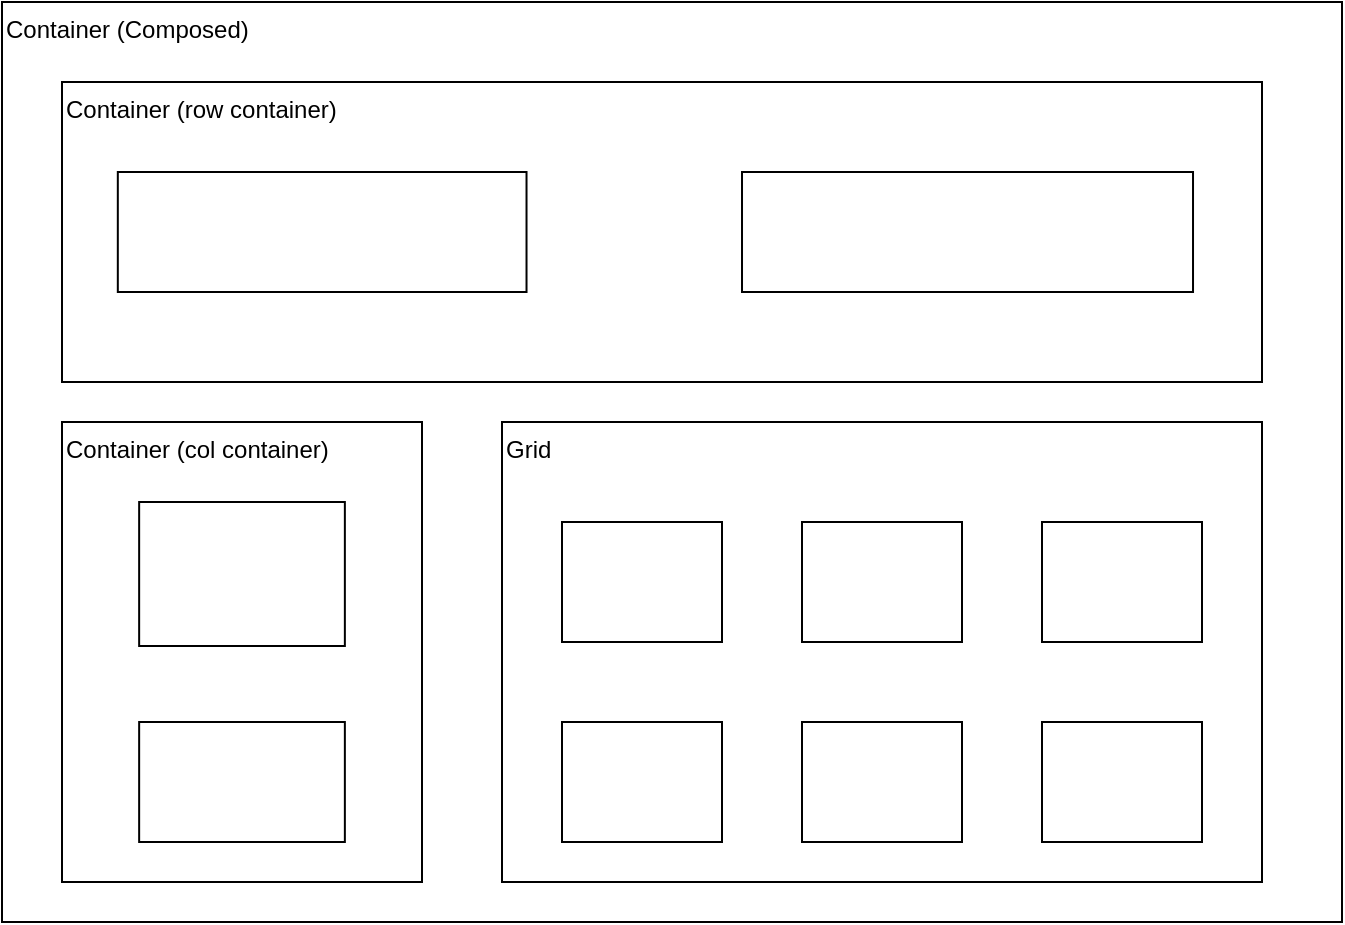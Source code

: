 <mxfile>
    <diagram id="tb1FFTdrItkGO5bqAeNe" name="Page-1">
        <mxGraphModel dx="1074" dy="798" grid="1" gridSize="10" guides="1" tooltips="1" connect="1" arrows="1" fold="1" page="1" pageScale="1" pageWidth="850" pageHeight="1100" math="0" shadow="0">
            <root>
                <mxCell id="0"/>
                <mxCell id="1" parent="0"/>
                <mxCell id="11" value="Container (Composed)" style="whiteSpace=wrap;html=1;align=left;verticalAlign=top;" vertex="1" parent="1">
                    <mxGeometry x="80" y="560" width="670" height="460" as="geometry"/>
                </mxCell>
                <mxCell id="12" value="" style="group" vertex="1" connectable="0" parent="1">
                    <mxGeometry x="110" y="600" width="600" height="150" as="geometry"/>
                </mxCell>
                <mxCell id="13" value="Container (row container)" style="whiteSpace=wrap;html=1;align=left;verticalAlign=top;" vertex="1" parent="12">
                    <mxGeometry width="600" height="150" as="geometry"/>
                </mxCell>
                <mxCell id="14" value="" style="whiteSpace=wrap;html=1;" vertex="1" parent="12">
                    <mxGeometry x="27.91" y="45" width="204.348" height="60" as="geometry"/>
                </mxCell>
                <mxCell id="15" value="" style="whiteSpace=wrap;html=1;" vertex="1" parent="12">
                    <mxGeometry x="340.003" y="45" width="225.503" height="60" as="geometry"/>
                </mxCell>
                <mxCell id="7" value="" style="group" vertex="1" connectable="0" parent="1">
                    <mxGeometry x="110" y="770" width="180" height="230" as="geometry"/>
                </mxCell>
                <mxCell id="8" value="Container (col container)" style="whiteSpace=wrap;html=1;align=left;verticalAlign=top;" vertex="1" parent="7">
                    <mxGeometry width="180" height="230" as="geometry"/>
                </mxCell>
                <mxCell id="9" value="" style="whiteSpace=wrap;html=1;" vertex="1" parent="7">
                    <mxGeometry x="38.573" y="40" width="102.857" height="72" as="geometry"/>
                </mxCell>
                <mxCell id="10" value="" style="whiteSpace=wrap;html=1;" vertex="1" parent="7">
                    <mxGeometry x="38.573" y="150" width="102.857" height="60" as="geometry"/>
                </mxCell>
                <mxCell id="18" value="Grid" style="whiteSpace=wrap;html=1;align=left;verticalAlign=top;" vertex="1" parent="1">
                    <mxGeometry x="330" y="770" width="380" height="230" as="geometry"/>
                </mxCell>
                <mxCell id="19" value="" style="whiteSpace=wrap;html=1;" vertex="1" parent="1">
                    <mxGeometry x="360" y="820" width="80" height="60" as="geometry"/>
                </mxCell>
                <mxCell id="21" value="" style="whiteSpace=wrap;html=1;" vertex="1" parent="1">
                    <mxGeometry x="480" y="820" width="80" height="60" as="geometry"/>
                </mxCell>
                <mxCell id="22" value="" style="whiteSpace=wrap;html=1;" vertex="1" parent="1">
                    <mxGeometry x="600" y="820" width="80" height="60" as="geometry"/>
                </mxCell>
                <mxCell id="23" value="" style="whiteSpace=wrap;html=1;" vertex="1" parent="1">
                    <mxGeometry x="360" y="920" width="80" height="60" as="geometry"/>
                </mxCell>
                <mxCell id="24" value="" style="whiteSpace=wrap;html=1;" vertex="1" parent="1">
                    <mxGeometry x="480" y="920" width="80" height="60" as="geometry"/>
                </mxCell>
                <mxCell id="25" value="" style="whiteSpace=wrap;html=1;" vertex="1" parent="1">
                    <mxGeometry x="600" y="920" width="80" height="60" as="geometry"/>
                </mxCell>
            </root>
        </mxGraphModel>
    </diagram>
</mxfile>